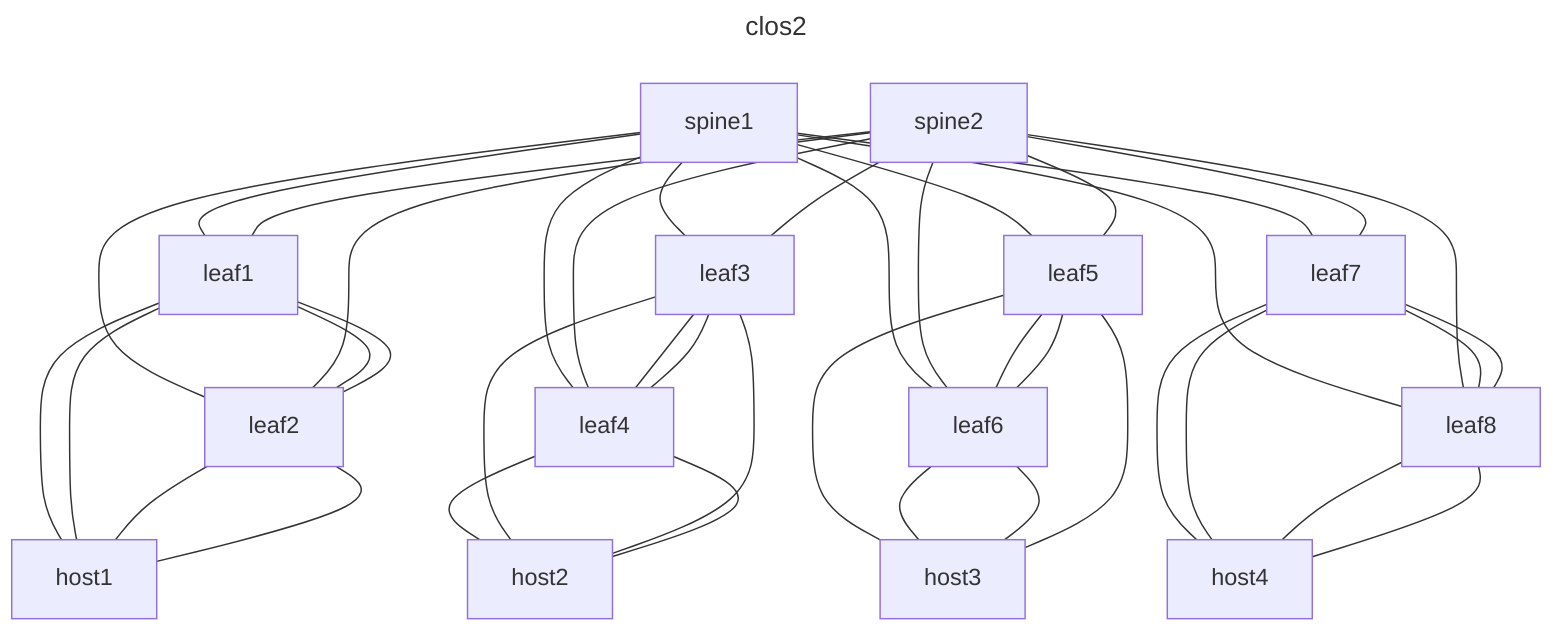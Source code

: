 ---
title: clos2
---
graph TD
  spine1---leaf1
  spine1---leaf2
  spine1---leaf3
  spine1---leaf4
  spine1---leaf5
  spine1---leaf6
  spine1---leaf7
  spine1---leaf8
  spine2---leaf1
  spine2---leaf2
  spine2---leaf3
  spine2---leaf4
  spine2---leaf5
  spine2---leaf6
  spine2---leaf7
  spine2---leaf8
  leaf1---host1
  leaf1---host1
  leaf1---leaf2
  leaf1---leaf2
  leaf4---host2
  leaf3---leaf4
  leaf5---host3
  leaf5---leaf6
  leaf7---leaf8
  leaf3---host2
  leaf6---host3
  leaf7---host4
  leaf7---host4
  leaf5---leaf6
  leaf3---host2
  leaf6---host3
  leaf7---leaf8
  leaf2---host1
  leaf4---host2
  leaf8---host4
  leaf2---host1
  leaf3---leaf4
  leaf5---host3
  leaf8---host4